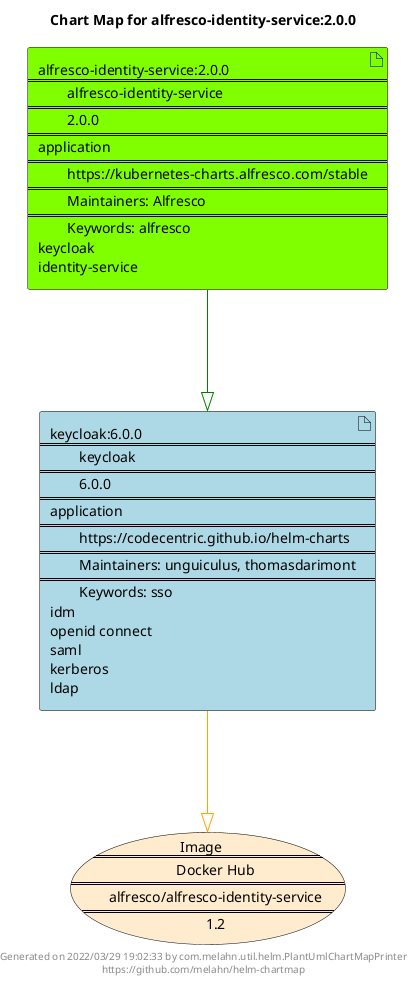 @startuml
skinparam linetype ortho
skinparam backgroundColor white
skinparam usecaseBorderColor black
skinparam usecaseArrowColor LightSlateGray
skinparam artifactBorderColor black
skinparam artifactArrowColor LightSlateGray

title Chart Map for alfresco-identity-service:2.0.0

'There are 2 referenced Helm Charts
artifact "keycloak:6.0.0\n====\n\tkeycloak\n====\n\t6.0.0\n====\napplication\n====\n\thttps://codecentric.github.io/helm-charts\n====\n\tMaintainers: unguiculus, thomasdarimont\n====\n\tKeywords: sso\nidm\nopenid connect\nsaml\nkerberos\nldap" as keycloak_6_0_0 #LightBlue
artifact "alfresco-identity-service:2.0.0\n====\n\talfresco-identity-service\n====\n\t2.0.0\n====\napplication\n====\n\thttps://kubernetes-charts.alfresco.com/stable\n====\n\tMaintainers: Alfresco\n====\n\tKeywords: alfresco\nkeycloak\nidentity-service" as alfresco_identity_service_2_0_0 #Chartreuse

'There is one referenced Docker Image
usecase "Image\n====\n\tDocker Hub\n====\n\talfresco/alfresco-identity-service\n====\n\t1.2" as alfresco_alfresco_identity_service_1_2 #BlanchedAlmond

'Chart Dependencies
alfresco_identity_service_2_0_0--[#green]-|>keycloak_6_0_0
keycloak_6_0_0--[#orange]-|>alfresco_alfresco_identity_service_1_2

center footer Generated on 2022/03/29 19:02:33 by com.melahn.util.helm.PlantUmlChartMapPrinter\nhttps://github.com/melahn/helm-chartmap
@enduml
